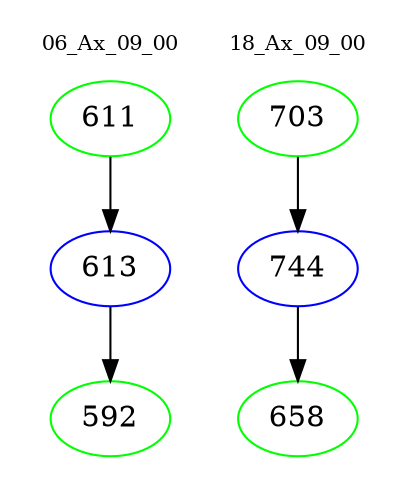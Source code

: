 digraph{
subgraph cluster_0 {
color = white
label = "06_Ax_09_00";
fontsize=10;
T0_611 [label="611", color="green"]
T0_611 -> T0_613 [color="black"]
T0_613 [label="613", color="blue"]
T0_613 -> T0_592 [color="black"]
T0_592 [label="592", color="green"]
}
subgraph cluster_1 {
color = white
label = "18_Ax_09_00";
fontsize=10;
T1_703 [label="703", color="green"]
T1_703 -> T1_744 [color="black"]
T1_744 [label="744", color="blue"]
T1_744 -> T1_658 [color="black"]
T1_658 [label="658", color="green"]
}
}

